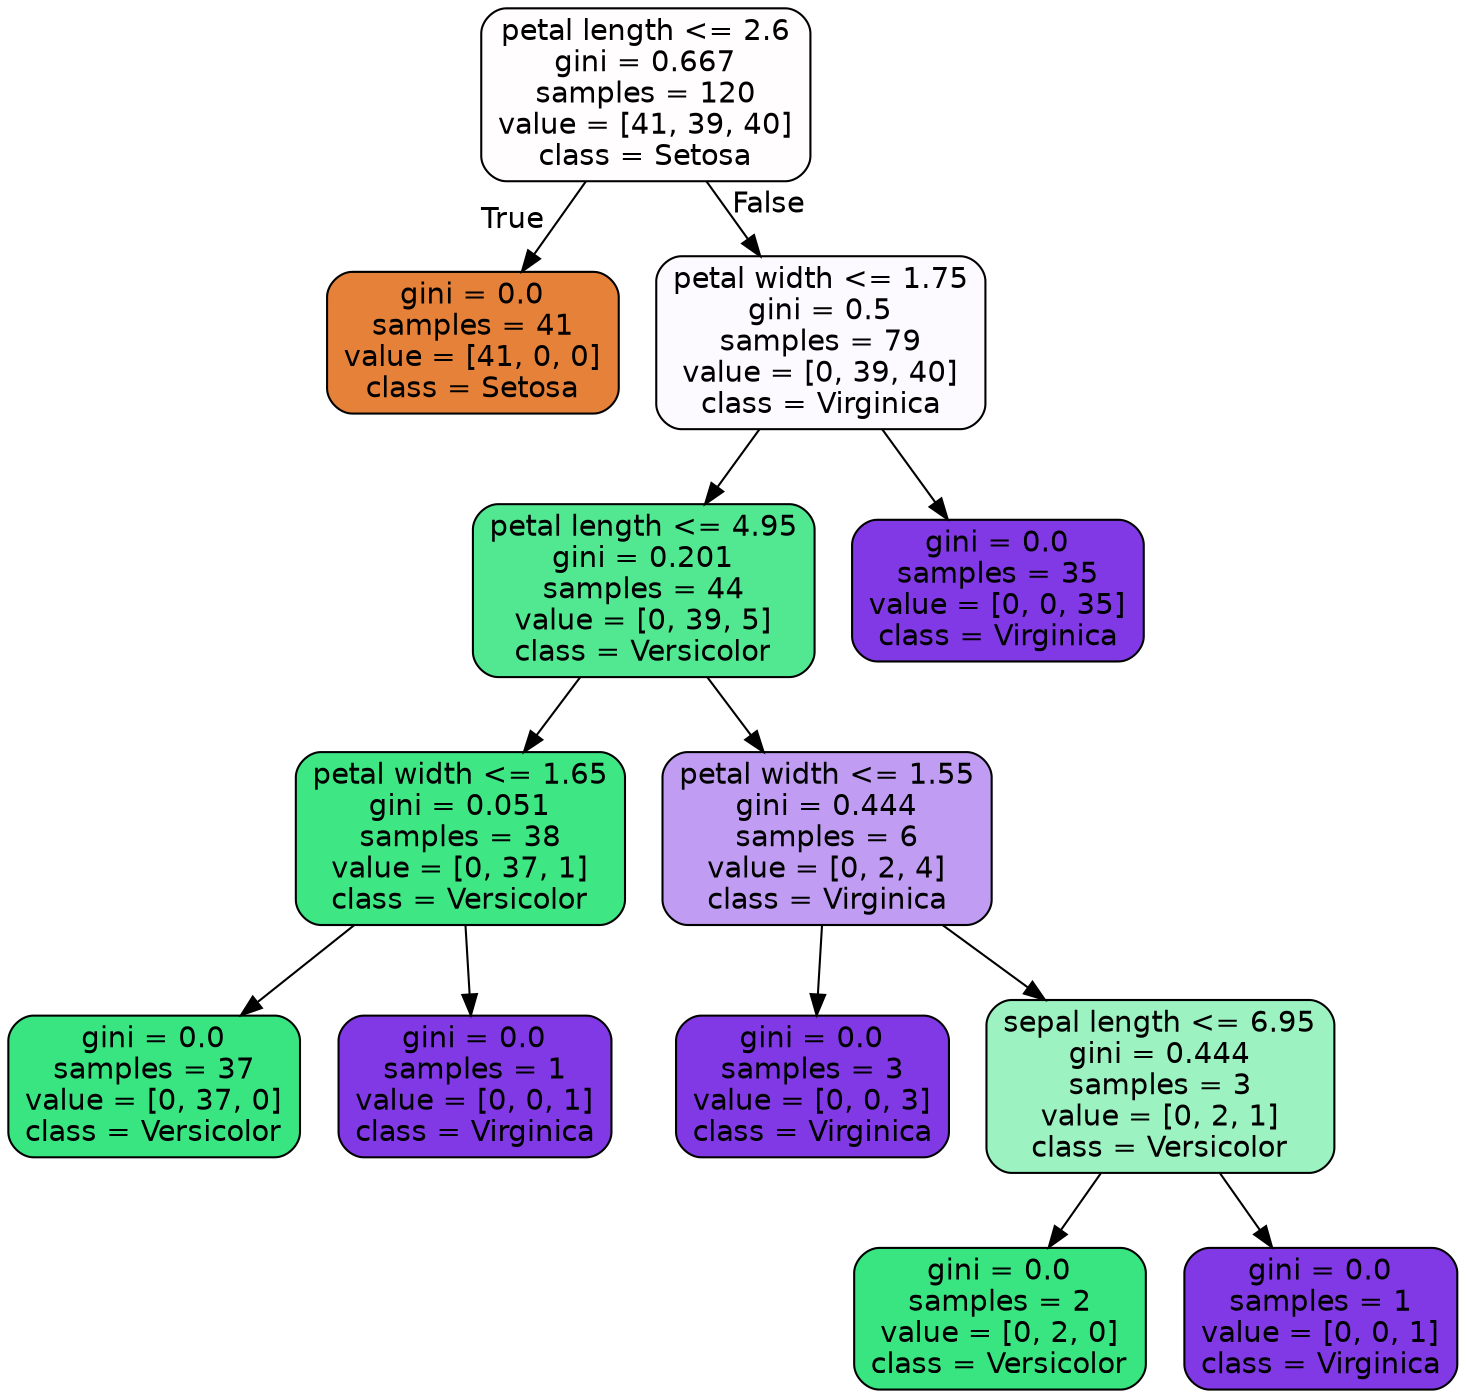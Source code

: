 digraph Tree {
node [shape=box, style="filled, rounded", color="black", fontname="helvetica"] ;
edge [fontname="helvetica"] ;
0 [label="petal length <= 2.6\ngini = 0.667\nsamples = 120\nvalue = [41, 39, 40]\nclass = Setosa", fillcolor="#fffdfd"] ;
1 [label="gini = 0.0\nsamples = 41\nvalue = [41, 0, 0]\nclass = Setosa", fillcolor="#e58139"] ;
0 -> 1 [labeldistance=2.5, labelangle=45, headlabel="True"] ;
2 [label="petal width <= 1.75\ngini = 0.5\nsamples = 79\nvalue = [0, 39, 40]\nclass = Virginica", fillcolor="#fcfafe"] ;
0 -> 2 [labeldistance=2.5, labelangle=-45, headlabel="False"] ;
3 [label="petal length <= 4.95\ngini = 0.201\nsamples = 44\nvalue = [0, 39, 5]\nclass = Versicolor", fillcolor="#52e891"] ;
2 -> 3 ;
4 [label="petal width <= 1.65\ngini = 0.051\nsamples = 38\nvalue = [0, 37, 1]\nclass = Versicolor", fillcolor="#3ee684"] ;
3 -> 4 ;
5 [label="gini = 0.0\nsamples = 37\nvalue = [0, 37, 0]\nclass = Versicolor", fillcolor="#39e581"] ;
4 -> 5 ;
6 [label="gini = 0.0\nsamples = 1\nvalue = [0, 0, 1]\nclass = Virginica", fillcolor="#8139e5"] ;
4 -> 6 ;
7 [label="petal width <= 1.55\ngini = 0.444\nsamples = 6\nvalue = [0, 2, 4]\nclass = Virginica", fillcolor="#c09cf2"] ;
3 -> 7 ;
8 [label="gini = 0.0\nsamples = 3\nvalue = [0, 0, 3]\nclass = Virginica", fillcolor="#8139e5"] ;
7 -> 8 ;
9 [label="sepal length <= 6.95\ngini = 0.444\nsamples = 3\nvalue = [0, 2, 1]\nclass = Versicolor", fillcolor="#9cf2c0"] ;
7 -> 9 ;
10 [label="gini = 0.0\nsamples = 2\nvalue = [0, 2, 0]\nclass = Versicolor", fillcolor="#39e581"] ;
9 -> 10 ;
11 [label="gini = 0.0\nsamples = 1\nvalue = [0, 0, 1]\nclass = Virginica", fillcolor="#8139e5"] ;
9 -> 11 ;
12 [label="gini = 0.0\nsamples = 35\nvalue = [0, 0, 35]\nclass = Virginica", fillcolor="#8139e5"] ;
2 -> 12 ;
}